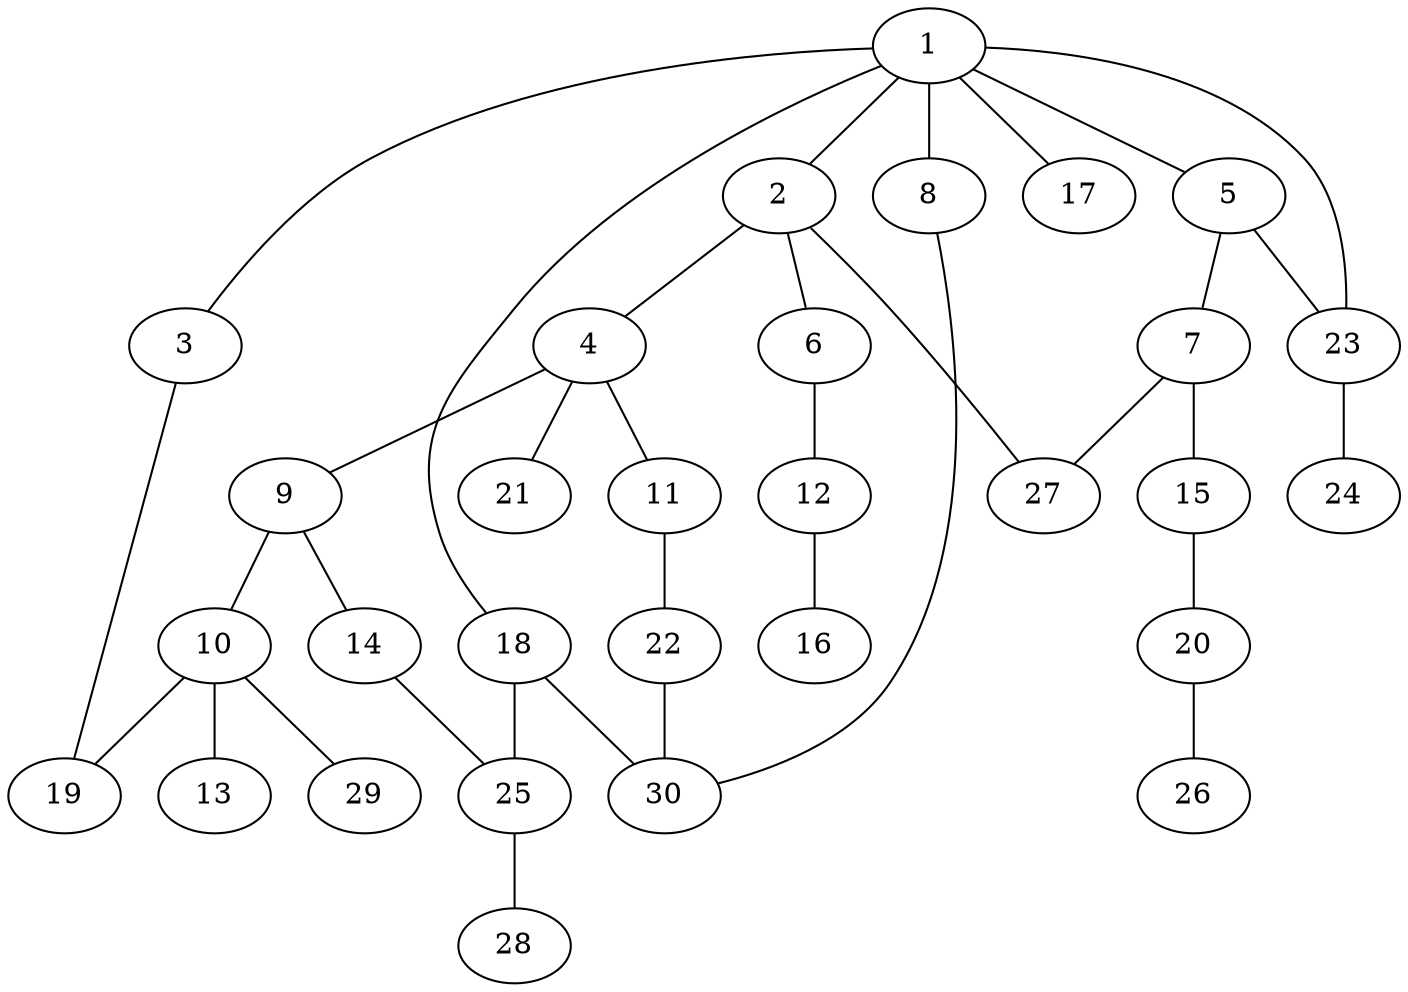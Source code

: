 graph graphname {1--2
1--3
1--5
1--8
1--17
1--18
1--23
2--4
2--6
2--27
3--19
4--9
4--11
4--21
5--7
5--23
6--12
7--15
7--27
8--30
9--10
9--14
10--13
10--19
10--29
11--22
12--16
14--25
15--20
18--25
18--30
20--26
22--30
23--24
25--28
}